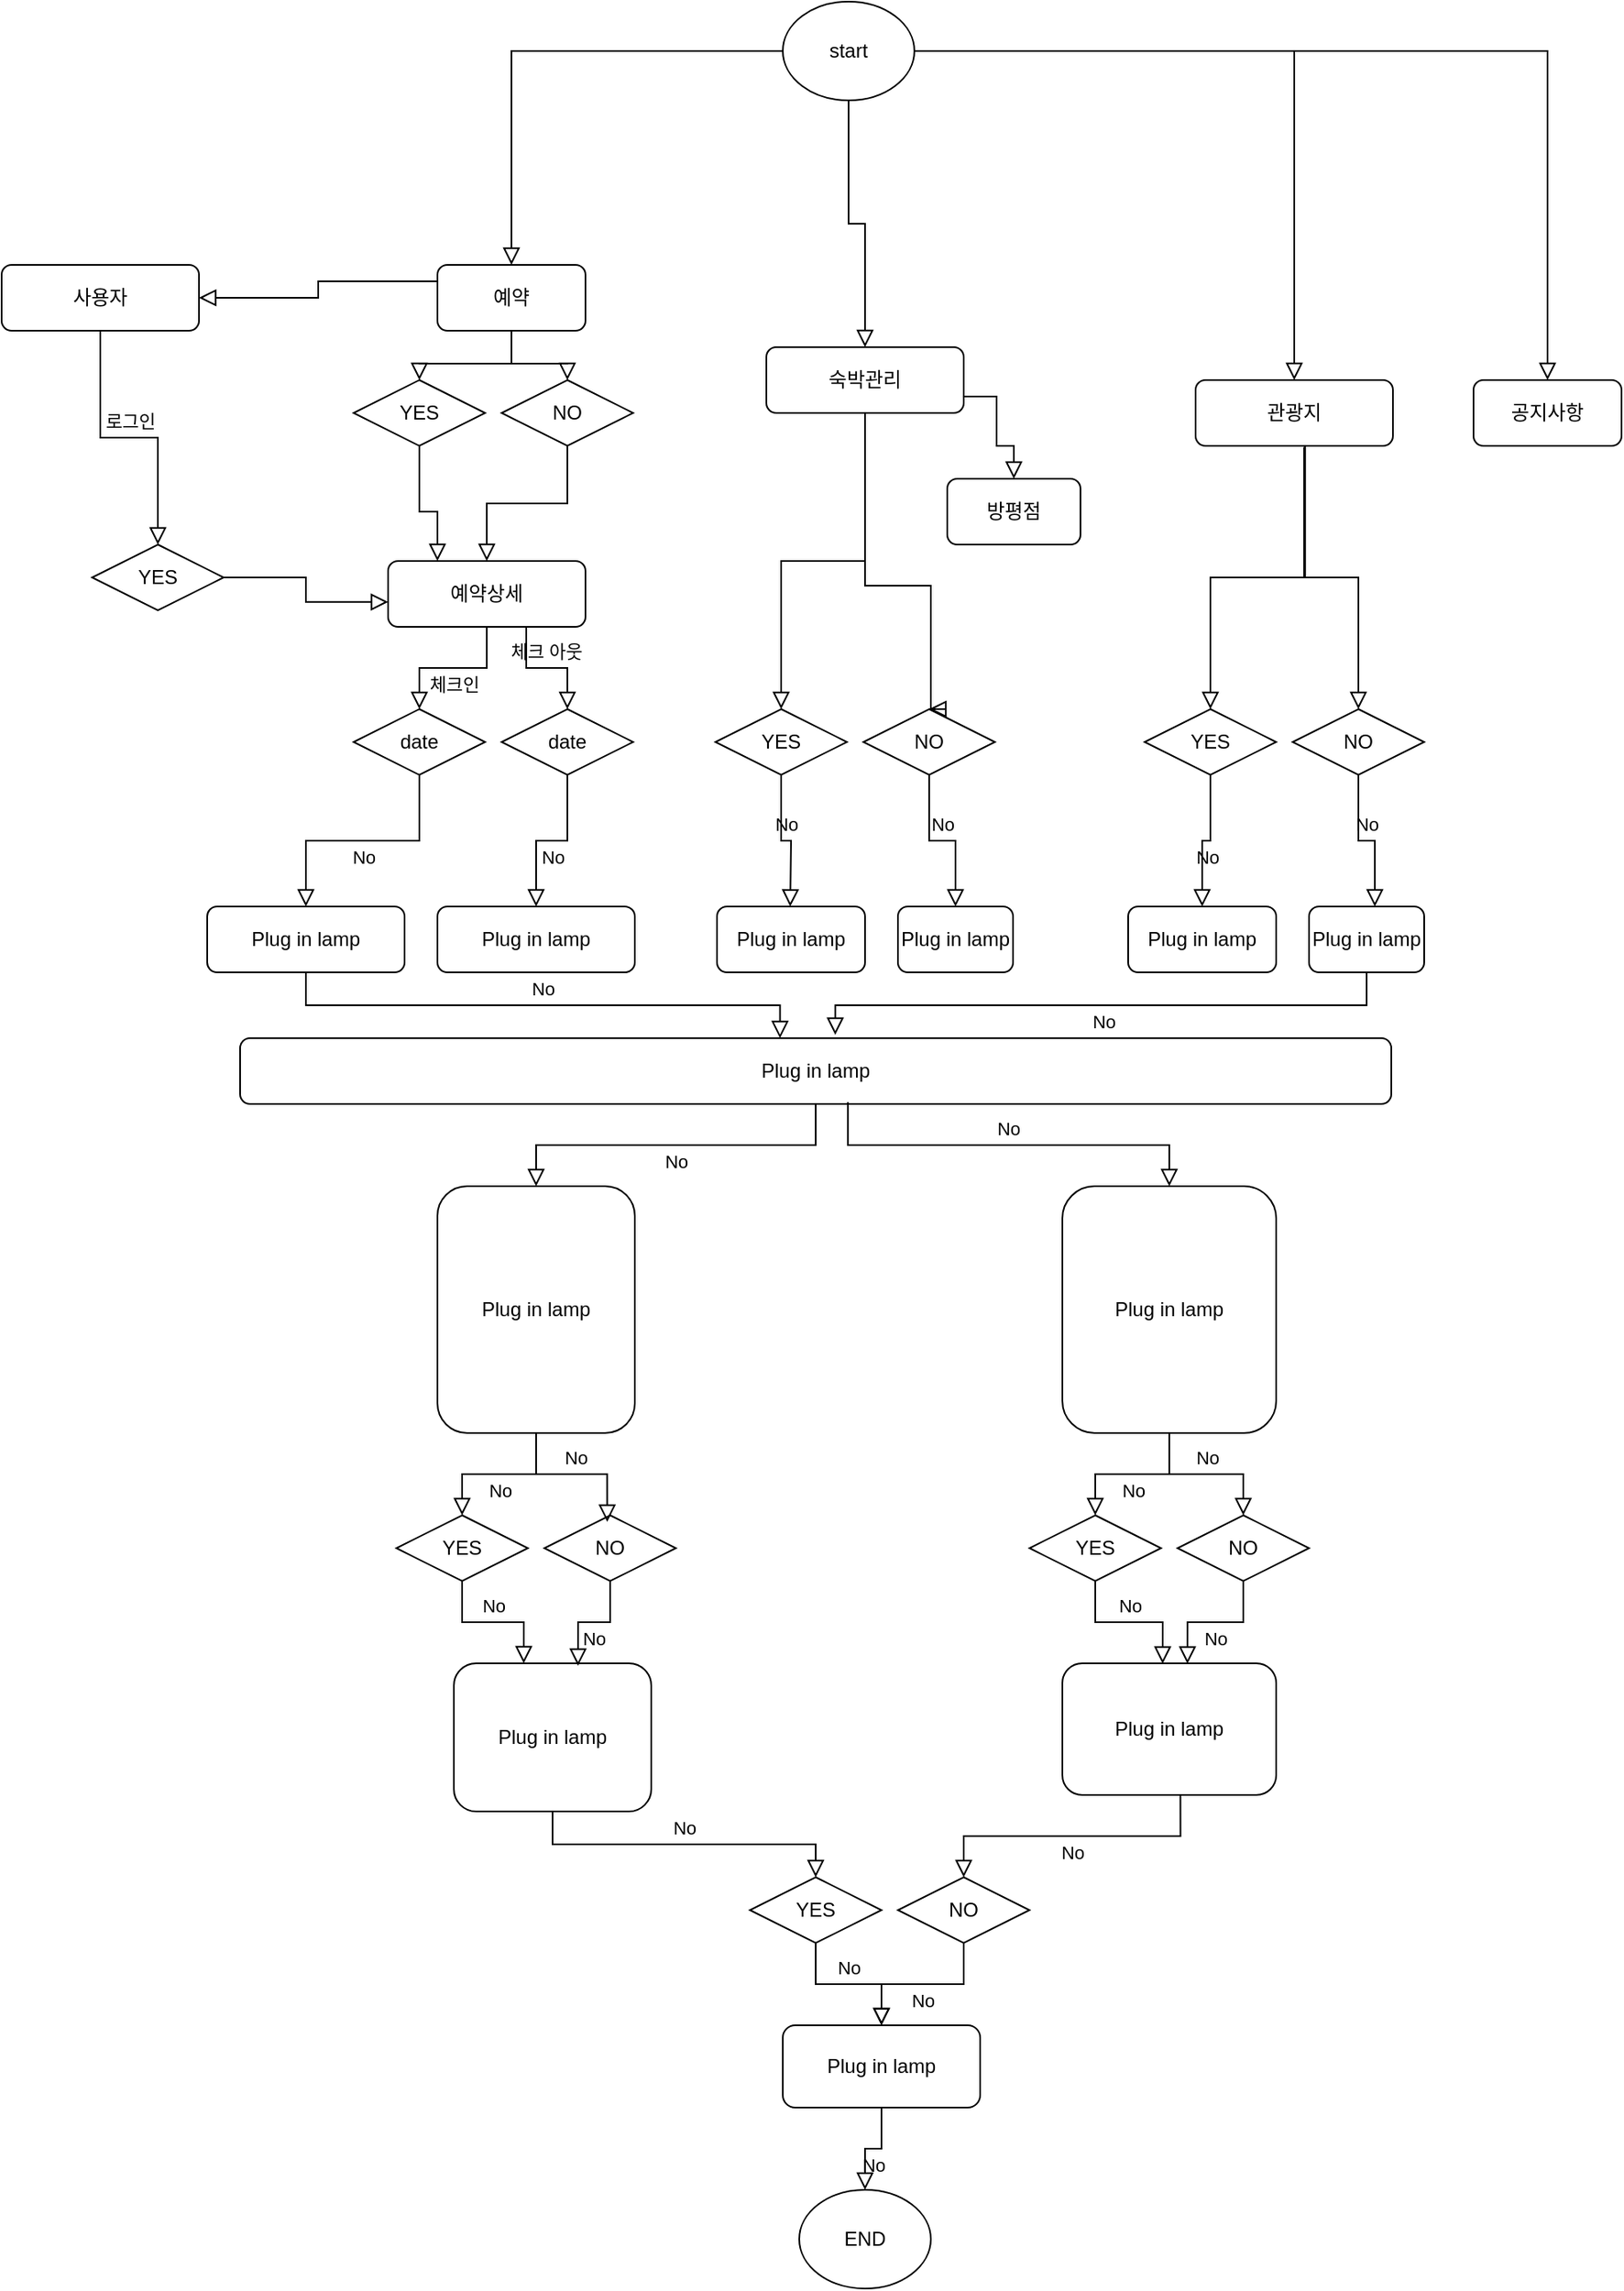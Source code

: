 <mxfile version="26.2.2">
  <diagram id="C5RBs43oDa-KdzZeNtuy" name="Page-1">
    <mxGraphModel dx="1488" dy="2098" grid="1" gridSize="10" guides="1" tooltips="1" connect="1" arrows="1" fold="1" page="1" pageScale="1" pageWidth="827" pageHeight="1169" math="0" shadow="0">
      <root>
        <mxCell id="WIyWlLk6GJQsqaUBKTNV-0" />
        <mxCell id="WIyWlLk6GJQsqaUBKTNV-1" parent="WIyWlLk6GJQsqaUBKTNV-0" />
        <mxCell id="WIyWlLk6GJQsqaUBKTNV-2" value="" style="rounded=0;html=1;jettySize=auto;orthogonalLoop=1;fontSize=11;endArrow=block;endFill=0;endSize=8;strokeWidth=1;shadow=0;labelBackgroundColor=none;edgeStyle=orthogonalEdgeStyle;exitX=0.5;exitY=1;exitDx=0;exitDy=0;entryX=0.5;entryY=0;entryDx=0;entryDy=0;" parent="WIyWlLk6GJQsqaUBKTNV-1" source="JQ25or3T34VrHP6iVkMS-8" target="JQ25or3T34VrHP6iVkMS-5" edge="1">
          <mxGeometry relative="1" as="geometry" />
        </mxCell>
        <mxCell id="WIyWlLk6GJQsqaUBKTNV-5" value="체크인" style="edgeStyle=orthogonalEdgeStyle;rounded=0;html=1;jettySize=auto;orthogonalLoop=1;fontSize=11;endArrow=block;endFill=0;endSize=8;strokeWidth=1;shadow=0;labelBackgroundColor=none;exitX=0.5;exitY=1;exitDx=0;exitDy=0;entryX=0.5;entryY=0;entryDx=0;entryDy=0;" parent="WIyWlLk6GJQsqaUBKTNV-1" source="JQ25or3T34VrHP6iVkMS-7" target="JQ25or3T34VrHP6iVkMS-2" edge="1">
          <mxGeometry y="10" relative="1" as="geometry">
            <mxPoint as="offset" />
          </mxGeometry>
        </mxCell>
        <mxCell id="WIyWlLk6GJQsqaUBKTNV-7" value="Plug in lamp" style="rounded=1;whiteSpace=wrap;html=1;fontSize=12;glass=0;strokeWidth=1;shadow=0;" parent="WIyWlLk6GJQsqaUBKTNV-1" vertex="1">
          <mxGeometry x="30" y="50" width="120" height="40" as="geometry" />
        </mxCell>
        <mxCell id="JQ25or3T34VrHP6iVkMS-0" value="start" style="ellipse;whiteSpace=wrap;html=1;" vertex="1" parent="WIyWlLk6GJQsqaUBKTNV-1">
          <mxGeometry x="380" y="-500" width="80" height="60" as="geometry" />
        </mxCell>
        <mxCell id="JQ25or3T34VrHP6iVkMS-7" value="예약상세" style="rounded=1;whiteSpace=wrap;html=1;fontSize=12;glass=0;strokeWidth=1;shadow=0;" vertex="1" parent="WIyWlLk6GJQsqaUBKTNV-1">
          <mxGeometry x="140" y="-160" width="120" height="40" as="geometry" />
        </mxCell>
        <mxCell id="JQ25or3T34VrHP6iVkMS-8" value="숙박관리" style="rounded=1;whiteSpace=wrap;html=1;fontSize=12;glass=0;strokeWidth=1;shadow=0;" vertex="1" parent="WIyWlLk6GJQsqaUBKTNV-1">
          <mxGeometry x="370" y="-290" width="120" height="40" as="geometry" />
        </mxCell>
        <mxCell id="JQ25or3T34VrHP6iVkMS-9" value="관광지" style="rounded=1;whiteSpace=wrap;html=1;fontSize=12;glass=0;strokeWidth=1;shadow=0;" vertex="1" parent="WIyWlLk6GJQsqaUBKTNV-1">
          <mxGeometry x="631" y="-270" width="120" height="40" as="geometry" />
        </mxCell>
        <mxCell id="JQ25or3T34VrHP6iVkMS-13" value="" style="rounded=0;html=1;jettySize=auto;orthogonalLoop=1;fontSize=11;endArrow=block;endFill=0;endSize=8;strokeWidth=1;shadow=0;labelBackgroundColor=none;edgeStyle=orthogonalEdgeStyle;entryX=0.5;entryY=0;entryDx=0;entryDy=0;" edge="1" parent="WIyWlLk6GJQsqaUBKTNV-1" source="JQ25or3T34VrHP6iVkMS-0" target="JQ25or3T34VrHP6iVkMS-8">
          <mxGeometry relative="1" as="geometry">
            <mxPoint x="440" y="-60" as="sourcePoint" />
            <mxPoint x="389" y="-10" as="targetPoint" />
          </mxGeometry>
        </mxCell>
        <mxCell id="JQ25or3T34VrHP6iVkMS-15" value="Plug in lamp" style="rounded=1;whiteSpace=wrap;html=1;fontSize=12;glass=0;strokeWidth=1;shadow=0;" vertex="1" parent="WIyWlLk6GJQsqaUBKTNV-1">
          <mxGeometry x="170" y="50" width="120" height="40" as="geometry" />
        </mxCell>
        <mxCell id="JQ25or3T34VrHP6iVkMS-16" value="Plug in lamp" style="rounded=1;whiteSpace=wrap;html=1;fontSize=12;glass=0;strokeWidth=1;shadow=0;" vertex="1" parent="WIyWlLk6GJQsqaUBKTNV-1">
          <mxGeometry x="450" y="50" width="70" height="40" as="geometry" />
        </mxCell>
        <mxCell id="JQ25or3T34VrHP6iVkMS-17" value="Plug in lamp" style="rounded=1;whiteSpace=wrap;html=1;fontSize=12;glass=0;strokeWidth=1;shadow=0;" vertex="1" parent="WIyWlLk6GJQsqaUBKTNV-1">
          <mxGeometry x="340" y="50" width="90" height="40" as="geometry" />
        </mxCell>
        <mxCell id="JQ25or3T34VrHP6iVkMS-18" value="Plug in lamp" style="rounded=1;whiteSpace=wrap;html=1;fontSize=12;glass=0;strokeWidth=1;shadow=0;" vertex="1" parent="WIyWlLk6GJQsqaUBKTNV-1">
          <mxGeometry x="700" y="50" width="70" height="40" as="geometry" />
        </mxCell>
        <mxCell id="JQ25or3T34VrHP6iVkMS-19" value="Plug in lamp" style="rounded=1;whiteSpace=wrap;html=1;fontSize=12;glass=0;strokeWidth=1;shadow=0;" vertex="1" parent="WIyWlLk6GJQsqaUBKTNV-1">
          <mxGeometry x="590" y="50" width="90" height="40" as="geometry" />
        </mxCell>
        <mxCell id="JQ25or3T34VrHP6iVkMS-2" value="date" style="rhombus;whiteSpace=wrap;html=1;" vertex="1" parent="WIyWlLk6GJQsqaUBKTNV-1">
          <mxGeometry x="119" y="-70" width="80" height="40" as="geometry" />
        </mxCell>
        <mxCell id="JQ25or3T34VrHP6iVkMS-4" value="date" style="rhombus;whiteSpace=wrap;html=1;" vertex="1" parent="WIyWlLk6GJQsqaUBKTNV-1">
          <mxGeometry x="209" y="-70" width="80" height="40" as="geometry" />
        </mxCell>
        <mxCell id="JQ25or3T34VrHP6iVkMS-5" value="YES" style="rhombus;whiteSpace=wrap;html=1;" vertex="1" parent="WIyWlLk6GJQsqaUBKTNV-1">
          <mxGeometry x="339" y="-70" width="80" height="40" as="geometry" />
        </mxCell>
        <mxCell id="JQ25or3T34VrHP6iVkMS-6" value="NO" style="rhombus;whiteSpace=wrap;html=1;" vertex="1" parent="WIyWlLk6GJQsqaUBKTNV-1">
          <mxGeometry x="429" y="-70" width="80" height="40" as="geometry" />
        </mxCell>
        <mxCell id="JQ25or3T34VrHP6iVkMS-10" value="YES" style="rhombus;whiteSpace=wrap;html=1;" vertex="1" parent="WIyWlLk6GJQsqaUBKTNV-1">
          <mxGeometry x="600" y="-70" width="80" height="40" as="geometry" />
        </mxCell>
        <mxCell id="JQ25or3T34VrHP6iVkMS-11" value="NO" style="rhombus;whiteSpace=wrap;html=1;" vertex="1" parent="WIyWlLk6GJQsqaUBKTNV-1">
          <mxGeometry x="690" y="-70" width="80" height="40" as="geometry" />
        </mxCell>
        <mxCell id="JQ25or3T34VrHP6iVkMS-21" value="Plug in lamp" style="rounded=1;whiteSpace=wrap;html=1;fontSize=12;glass=0;strokeWidth=1;shadow=0;" vertex="1" parent="WIyWlLk6GJQsqaUBKTNV-1">
          <mxGeometry x="50" y="130" width="700" height="40" as="geometry" />
        </mxCell>
        <mxCell id="JQ25or3T34VrHP6iVkMS-22" value="Plug in lamp" style="rounded=1;whiteSpace=wrap;html=1;fontSize=12;glass=0;strokeWidth=1;shadow=0;" vertex="1" parent="WIyWlLk6GJQsqaUBKTNV-1">
          <mxGeometry x="170" y="220" width="120" height="150" as="geometry" />
        </mxCell>
        <mxCell id="JQ25or3T34VrHP6iVkMS-23" value="Plug in lamp" style="rounded=1;whiteSpace=wrap;html=1;fontSize=12;glass=0;strokeWidth=1;shadow=0;" vertex="1" parent="WIyWlLk6GJQsqaUBKTNV-1">
          <mxGeometry x="550" y="220" width="130" height="150" as="geometry" />
        </mxCell>
        <mxCell id="JQ25or3T34VrHP6iVkMS-24" value="YES" style="rhombus;whiteSpace=wrap;html=1;" vertex="1" parent="WIyWlLk6GJQsqaUBKTNV-1">
          <mxGeometry x="145" y="420" width="80" height="40" as="geometry" />
        </mxCell>
        <mxCell id="JQ25or3T34VrHP6iVkMS-25" value="NO" style="rhombus;whiteSpace=wrap;html=1;" vertex="1" parent="WIyWlLk6GJQsqaUBKTNV-1">
          <mxGeometry x="235" y="420" width="80" height="40" as="geometry" />
        </mxCell>
        <mxCell id="JQ25or3T34VrHP6iVkMS-28" value="YES" style="rhombus;whiteSpace=wrap;html=1;" vertex="1" parent="WIyWlLk6GJQsqaUBKTNV-1">
          <mxGeometry x="530" y="420" width="80" height="40" as="geometry" />
        </mxCell>
        <mxCell id="JQ25or3T34VrHP6iVkMS-29" value="NO" style="rhombus;whiteSpace=wrap;html=1;" vertex="1" parent="WIyWlLk6GJQsqaUBKTNV-1">
          <mxGeometry x="620" y="420" width="80" height="40" as="geometry" />
        </mxCell>
        <mxCell id="JQ25or3T34VrHP6iVkMS-30" value="Plug in lamp" style="rounded=1;whiteSpace=wrap;html=1;fontSize=12;glass=0;strokeWidth=1;shadow=0;" vertex="1" parent="WIyWlLk6GJQsqaUBKTNV-1">
          <mxGeometry x="180" y="510" width="120" height="90" as="geometry" />
        </mxCell>
        <mxCell id="JQ25or3T34VrHP6iVkMS-31" value="Plug in lamp" style="rounded=1;whiteSpace=wrap;html=1;fontSize=12;glass=0;strokeWidth=1;shadow=0;" vertex="1" parent="WIyWlLk6GJQsqaUBKTNV-1">
          <mxGeometry x="550" y="510" width="130" height="80" as="geometry" />
        </mxCell>
        <mxCell id="JQ25or3T34VrHP6iVkMS-32" value="YES" style="rhombus;whiteSpace=wrap;html=1;" vertex="1" parent="WIyWlLk6GJQsqaUBKTNV-1">
          <mxGeometry x="360" y="640" width="80" height="40" as="geometry" />
        </mxCell>
        <mxCell id="JQ25or3T34VrHP6iVkMS-33" value="NO" style="rhombus;whiteSpace=wrap;html=1;" vertex="1" parent="WIyWlLk6GJQsqaUBKTNV-1">
          <mxGeometry x="450" y="640" width="80" height="40" as="geometry" />
        </mxCell>
        <mxCell id="JQ25or3T34VrHP6iVkMS-34" value="END" style="ellipse;whiteSpace=wrap;html=1;" vertex="1" parent="WIyWlLk6GJQsqaUBKTNV-1">
          <mxGeometry x="390" y="830" width="80" height="60" as="geometry" />
        </mxCell>
        <mxCell id="JQ25or3T34VrHP6iVkMS-35" value="No" style="edgeStyle=orthogonalEdgeStyle;rounded=0;html=1;jettySize=auto;orthogonalLoop=1;fontSize=11;endArrow=block;endFill=0;endSize=8;strokeWidth=1;shadow=0;labelBackgroundColor=none;exitX=0.5;exitY=1;exitDx=0;exitDy=0;entryX=0.5;entryY=0;entryDx=0;entryDy=0;" edge="1" parent="WIyWlLk6GJQsqaUBKTNV-1" source="JQ25or3T34VrHP6iVkMS-2" target="WIyWlLk6GJQsqaUBKTNV-7">
          <mxGeometry y="10" relative="1" as="geometry">
            <mxPoint as="offset" />
            <mxPoint x="210" y="-60" as="sourcePoint" />
            <mxPoint x="169" y="-10" as="targetPoint" />
          </mxGeometry>
        </mxCell>
        <mxCell id="JQ25or3T34VrHP6iVkMS-36" value="No" style="edgeStyle=orthogonalEdgeStyle;rounded=0;html=1;jettySize=auto;orthogonalLoop=1;fontSize=11;endArrow=block;endFill=0;endSize=8;strokeWidth=1;shadow=0;labelBackgroundColor=none;exitX=0.5;exitY=1;exitDx=0;exitDy=0;entryX=0.5;entryY=0;entryDx=0;entryDy=0;" edge="1" parent="WIyWlLk6GJQsqaUBKTNV-1" source="JQ25or3T34VrHP6iVkMS-4" target="JQ25or3T34VrHP6iVkMS-15">
          <mxGeometry y="10" relative="1" as="geometry">
            <mxPoint as="offset" />
            <mxPoint x="169" y="30" as="sourcePoint" />
            <mxPoint x="100" y="60" as="targetPoint" />
            <Array as="points">
              <mxPoint x="249" y="10" />
              <mxPoint x="230" y="10" />
            </Array>
          </mxGeometry>
        </mxCell>
        <mxCell id="JQ25or3T34VrHP6iVkMS-37" value="No" style="edgeStyle=orthogonalEdgeStyle;rounded=0;html=1;jettySize=auto;orthogonalLoop=1;fontSize=11;endArrow=block;endFill=0;endSize=8;strokeWidth=1;shadow=0;labelBackgroundColor=none;exitX=0.5;exitY=1;exitDx=0;exitDy=0;entryX=0.5;entryY=0;entryDx=0;entryDy=0;" edge="1" parent="WIyWlLk6GJQsqaUBKTNV-1" source="JQ25or3T34VrHP6iVkMS-6" target="JQ25or3T34VrHP6iVkMS-16">
          <mxGeometry y="10" relative="1" as="geometry">
            <mxPoint as="offset" />
            <mxPoint x="259" y="-20" as="sourcePoint" />
            <mxPoint x="240" y="60" as="targetPoint" />
          </mxGeometry>
        </mxCell>
        <mxCell id="JQ25or3T34VrHP6iVkMS-40" value="No" style="edgeStyle=orthogonalEdgeStyle;rounded=0;html=1;jettySize=auto;orthogonalLoop=1;fontSize=11;endArrow=block;endFill=0;endSize=8;strokeWidth=1;shadow=0;labelBackgroundColor=none;entryX=0.5;entryY=0;entryDx=0;entryDy=0;" edge="1" parent="WIyWlLk6GJQsqaUBKTNV-1" source="JQ25or3T34VrHP6iVkMS-5">
          <mxGeometry y="10" relative="1" as="geometry">
            <mxPoint as="offset" />
            <mxPoint x="368.5" y="-29" as="sourcePoint" />
            <mxPoint x="384.5" y="50" as="targetPoint" />
          </mxGeometry>
        </mxCell>
        <mxCell id="JQ25or3T34VrHP6iVkMS-41" value="" style="rounded=0;html=1;jettySize=auto;orthogonalLoop=1;fontSize=11;endArrow=block;endFill=0;endSize=8;strokeWidth=1;shadow=0;labelBackgroundColor=none;edgeStyle=orthogonalEdgeStyle;exitX=0.5;exitY=1;exitDx=0;exitDy=0;entryX=0.5;entryY=0;entryDx=0;entryDy=0;" edge="1" parent="WIyWlLk6GJQsqaUBKTNV-1" source="JQ25or3T34VrHP6iVkMS-8" target="JQ25or3T34VrHP6iVkMS-6">
          <mxGeometry relative="1" as="geometry">
            <mxPoint x="440" y="-110" as="sourcePoint" />
            <mxPoint x="389" y="-60" as="targetPoint" />
            <Array as="points">
              <mxPoint x="430" y="-145" />
              <mxPoint x="470" y="-145" />
              <mxPoint x="470" y="-70" />
            </Array>
          </mxGeometry>
        </mxCell>
        <mxCell id="JQ25or3T34VrHP6iVkMS-43" value="" style="rounded=0;html=1;jettySize=auto;orthogonalLoop=1;fontSize=11;endArrow=block;endFill=0;endSize=8;strokeWidth=1;shadow=0;labelBackgroundColor=none;edgeStyle=orthogonalEdgeStyle;exitX=0.55;exitY=1.02;exitDx=0;exitDy=0;entryX=0.5;entryY=0;entryDx=0;entryDy=0;exitPerimeter=0;" edge="1" parent="WIyWlLk6GJQsqaUBKTNV-1" source="JQ25or3T34VrHP6iVkMS-9" target="JQ25or3T34VrHP6iVkMS-10">
          <mxGeometry relative="1" as="geometry">
            <mxPoint x="696.75" y="-110" as="sourcePoint" />
            <mxPoint x="645.75" y="-60" as="targetPoint" />
          </mxGeometry>
        </mxCell>
        <mxCell id="JQ25or3T34VrHP6iVkMS-50" value="No" style="edgeStyle=orthogonalEdgeStyle;rounded=0;html=1;jettySize=auto;orthogonalLoop=1;fontSize=11;endArrow=block;endFill=0;endSize=8;strokeWidth=1;shadow=0;labelBackgroundColor=none;exitX=0.5;exitY=1;exitDx=0;exitDy=0;entryX=0.5;entryY=0;entryDx=0;entryDy=0;" edge="1" parent="WIyWlLk6GJQsqaUBKTNV-1" source="JQ25or3T34VrHP6iVkMS-10" target="JQ25or3T34VrHP6iVkMS-19">
          <mxGeometry y="10" relative="1" as="geometry">
            <mxPoint as="offset" />
            <mxPoint x="669" y="-20" as="sourcePoint" />
            <mxPoint x="600" y="60" as="targetPoint" />
          </mxGeometry>
        </mxCell>
        <mxCell id="JQ25or3T34VrHP6iVkMS-51" value="No" style="edgeStyle=orthogonalEdgeStyle;rounded=0;html=1;jettySize=auto;orthogonalLoop=1;fontSize=11;endArrow=block;endFill=0;endSize=8;strokeWidth=1;shadow=0;labelBackgroundColor=none;exitX=0.5;exitY=1;exitDx=0;exitDy=0;entryX=0.5;entryY=0;entryDx=0;entryDy=0;" edge="1" parent="WIyWlLk6GJQsqaUBKTNV-1" source="JQ25or3T34VrHP6iVkMS-11">
          <mxGeometry y="10" relative="1" as="geometry">
            <mxPoint as="offset" />
            <mxPoint x="730" y="-40" as="sourcePoint" />
            <mxPoint x="740" y="50" as="targetPoint" />
            <Array as="points">
              <mxPoint x="730" y="10" />
              <mxPoint x="740" y="10" />
            </Array>
          </mxGeometry>
        </mxCell>
        <mxCell id="JQ25or3T34VrHP6iVkMS-52" value="" style="rounded=0;html=1;jettySize=auto;orthogonalLoop=1;fontSize=11;endArrow=block;endFill=0;endSize=8;strokeWidth=1;shadow=0;labelBackgroundColor=none;edgeStyle=orthogonalEdgeStyle;exitX=0.555;exitY=1.009;exitDx=0;exitDy=0;exitPerimeter=0;" edge="1" parent="WIyWlLk6GJQsqaUBKTNV-1" source="JQ25or3T34VrHP6iVkMS-9" target="JQ25or3T34VrHP6iVkMS-11">
          <mxGeometry relative="1" as="geometry">
            <mxPoint x="707" y="-109" as="sourcePoint" />
            <mxPoint x="650" y="-60" as="targetPoint" />
          </mxGeometry>
        </mxCell>
        <mxCell id="JQ25or3T34VrHP6iVkMS-53" value="No" style="edgeStyle=orthogonalEdgeStyle;rounded=0;html=1;jettySize=auto;orthogonalLoop=1;fontSize=11;endArrow=block;endFill=0;endSize=8;strokeWidth=1;shadow=0;labelBackgroundColor=none;exitX=0.5;exitY=1;exitDx=0;exitDy=0;entryX=0.469;entryY=0.001;entryDx=0;entryDy=0;entryPerimeter=0;" edge="1" parent="WIyWlLk6GJQsqaUBKTNV-1" source="WIyWlLk6GJQsqaUBKTNV-7" target="JQ25or3T34VrHP6iVkMS-21">
          <mxGeometry y="10" relative="1" as="geometry">
            <mxPoint as="offset" />
            <mxPoint x="169" y="-20" as="sourcePoint" />
            <mxPoint x="100" y="60" as="targetPoint" />
          </mxGeometry>
        </mxCell>
        <mxCell id="JQ25or3T34VrHP6iVkMS-54" value="No" style="edgeStyle=orthogonalEdgeStyle;rounded=0;html=1;jettySize=auto;orthogonalLoop=1;fontSize=11;endArrow=block;endFill=0;endSize=8;strokeWidth=1;shadow=0;labelBackgroundColor=none;exitX=0.5;exitY=1;exitDx=0;exitDy=0;entryX=0.517;entryY=-0.051;entryDx=0;entryDy=0;entryPerimeter=0;" edge="1" parent="WIyWlLk6GJQsqaUBKTNV-1" source="JQ25or3T34VrHP6iVkMS-18" target="JQ25or3T34VrHP6iVkMS-21">
          <mxGeometry y="10" relative="1" as="geometry">
            <mxPoint as="offset" />
            <mxPoint x="100" y="100" as="sourcePoint" />
            <mxPoint x="388" y="140" as="targetPoint" />
          </mxGeometry>
        </mxCell>
        <mxCell id="JQ25or3T34VrHP6iVkMS-55" value="No" style="edgeStyle=orthogonalEdgeStyle;rounded=0;html=1;jettySize=auto;orthogonalLoop=1;fontSize=11;endArrow=block;endFill=0;endSize=8;strokeWidth=1;shadow=0;labelBackgroundColor=none;exitX=0.5;exitY=1;exitDx=0;exitDy=0;entryX=0.5;entryY=0;entryDx=0;entryDy=0;" edge="1" parent="WIyWlLk6GJQsqaUBKTNV-1" source="JQ25or3T34VrHP6iVkMS-21" target="JQ25or3T34VrHP6iVkMS-22">
          <mxGeometry y="10" relative="1" as="geometry">
            <mxPoint as="offset" />
            <mxPoint x="673" y="240" as="sourcePoint" />
            <mxPoint x="350" y="278" as="targetPoint" />
          </mxGeometry>
        </mxCell>
        <mxCell id="JQ25or3T34VrHP6iVkMS-56" value="No" style="edgeStyle=orthogonalEdgeStyle;rounded=0;html=1;jettySize=auto;orthogonalLoop=1;fontSize=11;endArrow=block;endFill=0;endSize=8;strokeWidth=1;shadow=0;labelBackgroundColor=none;exitX=0.528;exitY=0.972;exitDx=0;exitDy=0;exitPerimeter=0;" edge="1" parent="WIyWlLk6GJQsqaUBKTNV-1" source="JQ25or3T34VrHP6iVkMS-21" target="JQ25or3T34VrHP6iVkMS-23">
          <mxGeometry y="10" relative="1" as="geometry">
            <mxPoint as="offset" />
            <mxPoint x="410" y="180" as="sourcePoint" />
            <mxPoint x="240" y="230" as="targetPoint" />
          </mxGeometry>
        </mxCell>
        <mxCell id="JQ25or3T34VrHP6iVkMS-57" value="No" style="edgeStyle=orthogonalEdgeStyle;rounded=0;html=1;jettySize=auto;orthogonalLoop=1;fontSize=11;endArrow=block;endFill=0;endSize=8;strokeWidth=1;shadow=0;labelBackgroundColor=none;exitX=0.5;exitY=1;exitDx=0;exitDy=0;entryX=0.5;entryY=0;entryDx=0;entryDy=0;" edge="1" parent="WIyWlLk6GJQsqaUBKTNV-1" source="JQ25or3T34VrHP6iVkMS-22" target="JQ25or3T34VrHP6iVkMS-24">
          <mxGeometry y="10" relative="1" as="geometry">
            <mxPoint as="offset" />
            <mxPoint x="395" y="390" as="sourcePoint" />
            <mxPoint x="225" y="440" as="targetPoint" />
          </mxGeometry>
        </mxCell>
        <mxCell id="JQ25or3T34VrHP6iVkMS-58" value="No" style="edgeStyle=orthogonalEdgeStyle;rounded=0;html=1;jettySize=auto;orthogonalLoop=1;fontSize=11;endArrow=block;endFill=0;endSize=8;strokeWidth=1;shadow=0;labelBackgroundColor=none;exitX=0.5;exitY=1;exitDx=0;exitDy=0;entryX=0.5;entryY=0;entryDx=0;entryDy=0;" edge="1" parent="WIyWlLk6GJQsqaUBKTNV-1" source="JQ25or3T34VrHP6iVkMS-23" target="JQ25or3T34VrHP6iVkMS-28">
          <mxGeometry y="10" relative="1" as="geometry">
            <mxPoint as="offset" />
            <mxPoint x="387.24" y="350" as="sourcePoint" />
            <mxPoint x="582.24" y="401" as="targetPoint" />
          </mxGeometry>
        </mxCell>
        <mxCell id="JQ25or3T34VrHP6iVkMS-59" value="No" style="edgeStyle=orthogonalEdgeStyle;rounded=0;html=1;jettySize=auto;orthogonalLoop=1;fontSize=11;endArrow=block;endFill=0;endSize=8;strokeWidth=1;shadow=0;labelBackgroundColor=none;exitX=0.5;exitY=1;exitDx=0;exitDy=0;entryX=0.478;entryY=0.101;entryDx=0;entryDy=0;entryPerimeter=0;" edge="1" parent="WIyWlLk6GJQsqaUBKTNV-1" source="JQ25or3T34VrHP6iVkMS-22" target="JQ25or3T34VrHP6iVkMS-25">
          <mxGeometry y="10" relative="1" as="geometry">
            <mxPoint as="offset" />
            <mxPoint x="240" y="380" as="sourcePoint" />
            <mxPoint x="195" y="430" as="targetPoint" />
          </mxGeometry>
        </mxCell>
        <mxCell id="JQ25or3T34VrHP6iVkMS-60" value="No" style="edgeStyle=orthogonalEdgeStyle;rounded=0;html=1;jettySize=auto;orthogonalLoop=1;fontSize=11;endArrow=block;endFill=0;endSize=8;strokeWidth=1;shadow=0;labelBackgroundColor=none;exitX=0.5;exitY=1;exitDx=0;exitDy=0;entryX=0.5;entryY=0;entryDx=0;entryDy=0;" edge="1" parent="WIyWlLk6GJQsqaUBKTNV-1" source="JQ25or3T34VrHP6iVkMS-23" target="JQ25or3T34VrHP6iVkMS-29">
          <mxGeometry y="10" relative="1" as="geometry">
            <mxPoint as="offset" />
            <mxPoint x="625" y="380" as="sourcePoint" />
            <mxPoint x="580" y="430" as="targetPoint" />
          </mxGeometry>
        </mxCell>
        <mxCell id="JQ25or3T34VrHP6iVkMS-63" value="No" style="edgeStyle=orthogonalEdgeStyle;rounded=0;html=1;jettySize=auto;orthogonalLoop=1;fontSize=11;endArrow=block;endFill=0;endSize=8;strokeWidth=1;shadow=0;labelBackgroundColor=none;exitX=0.5;exitY=1;exitDx=0;exitDy=0;entryX=0.629;entryY=0.017;entryDx=0;entryDy=0;entryPerimeter=0;" edge="1" parent="WIyWlLk6GJQsqaUBKTNV-1" source="JQ25or3T34VrHP6iVkMS-25" target="JQ25or3T34VrHP6iVkMS-30">
          <mxGeometry y="10" relative="1" as="geometry">
            <mxPoint as="offset" />
            <mxPoint x="195" y="470" as="sourcePoint" />
            <mxPoint x="240" y="510" as="targetPoint" />
          </mxGeometry>
        </mxCell>
        <mxCell id="JQ25or3T34VrHP6iVkMS-66" value="No" style="edgeStyle=orthogonalEdgeStyle;rounded=0;html=1;jettySize=auto;orthogonalLoop=1;fontSize=11;endArrow=block;endFill=0;endSize=8;strokeWidth=1;shadow=0;labelBackgroundColor=none;exitX=0.5;exitY=1;exitDx=0;exitDy=0;entryX=0.469;entryY=0.003;entryDx=0;entryDy=0;entryPerimeter=0;" edge="1" parent="WIyWlLk6GJQsqaUBKTNV-1" source="JQ25or3T34VrHP6iVkMS-28" target="JQ25or3T34VrHP6iVkMS-31">
          <mxGeometry y="10" relative="1" as="geometry">
            <mxPoint as="offset" />
            <mxPoint x="570" y="470" as="sourcePoint" />
            <mxPoint x="615" y="509" as="targetPoint" />
          </mxGeometry>
        </mxCell>
        <mxCell id="JQ25or3T34VrHP6iVkMS-67" value="No" style="edgeStyle=orthogonalEdgeStyle;rounded=0;html=1;jettySize=auto;orthogonalLoop=1;fontSize=11;endArrow=block;endFill=0;endSize=8;strokeWidth=1;shadow=0;labelBackgroundColor=none;exitX=0.5;exitY=1;exitDx=0;exitDy=0;entryX=0.585;entryY=0.003;entryDx=0;entryDy=0;entryPerimeter=0;" edge="1" parent="WIyWlLk6GJQsqaUBKTNV-1" source="JQ25or3T34VrHP6iVkMS-29" target="JQ25or3T34VrHP6iVkMS-31">
          <mxGeometry x="0.006" y="10" relative="1" as="geometry">
            <mxPoint as="offset" />
            <mxPoint x="660" y="470" as="sourcePoint" />
            <mxPoint x="623" y="500" as="targetPoint" />
          </mxGeometry>
        </mxCell>
        <mxCell id="JQ25or3T34VrHP6iVkMS-68" value="No" style="edgeStyle=orthogonalEdgeStyle;rounded=0;html=1;jettySize=auto;orthogonalLoop=1;fontSize=11;endArrow=block;endFill=0;endSize=8;strokeWidth=1;shadow=0;labelBackgroundColor=none;exitX=0.5;exitY=1;exitDx=0;exitDy=0;entryX=0.354;entryY=0;entryDx=0;entryDy=0;entryPerimeter=0;" edge="1" parent="WIyWlLk6GJQsqaUBKTNV-1" source="JQ25or3T34VrHP6iVkMS-24" target="JQ25or3T34VrHP6iVkMS-30">
          <mxGeometry y="10" relative="1" as="geometry">
            <mxPoint as="offset" />
            <mxPoint x="285" y="470" as="sourcePoint" />
            <mxPoint x="232" y="517" as="targetPoint" />
          </mxGeometry>
        </mxCell>
        <mxCell id="JQ25or3T34VrHP6iVkMS-69" value="No" style="edgeStyle=orthogonalEdgeStyle;rounded=0;html=1;jettySize=auto;orthogonalLoop=1;fontSize=11;endArrow=block;endFill=0;endSize=8;strokeWidth=1;shadow=0;labelBackgroundColor=none;exitX=0.552;exitY=1.003;exitDx=0;exitDy=0;entryX=0.5;entryY=0;entryDx=0;entryDy=0;exitPerimeter=0;" edge="1" parent="WIyWlLk6GJQsqaUBKTNV-1" source="JQ25or3T34VrHP6iVkMS-31" target="JQ25or3T34VrHP6iVkMS-33">
          <mxGeometry y="10" relative="1" as="geometry">
            <mxPoint as="offset" />
            <mxPoint x="285" y="470" as="sourcePoint" />
            <mxPoint x="265" y="522" as="targetPoint" />
          </mxGeometry>
        </mxCell>
        <mxCell id="JQ25or3T34VrHP6iVkMS-70" value="No" style="edgeStyle=orthogonalEdgeStyle;rounded=0;html=1;jettySize=auto;orthogonalLoop=1;fontSize=11;endArrow=block;endFill=0;endSize=8;strokeWidth=1;shadow=0;labelBackgroundColor=none;exitX=0.5;exitY=1;exitDx=0;exitDy=0;" edge="1" parent="WIyWlLk6GJQsqaUBKTNV-1" source="JQ25or3T34VrHP6iVkMS-30" target="JQ25or3T34VrHP6iVkMS-32">
          <mxGeometry y="10" relative="1" as="geometry">
            <mxPoint as="offset" />
            <mxPoint x="632" y="600" as="sourcePoint" />
            <mxPoint x="500" y="650" as="targetPoint" />
          </mxGeometry>
        </mxCell>
        <mxCell id="JQ25or3T34VrHP6iVkMS-71" value="Plug in lamp" style="rounded=1;whiteSpace=wrap;html=1;fontSize=12;glass=0;strokeWidth=1;shadow=0;" vertex="1" parent="WIyWlLk6GJQsqaUBKTNV-1">
          <mxGeometry x="380" y="730" width="120" height="50" as="geometry" />
        </mxCell>
        <mxCell id="JQ25or3T34VrHP6iVkMS-72" value="No" style="edgeStyle=orthogonalEdgeStyle;rounded=0;html=1;jettySize=auto;orthogonalLoop=1;fontSize=11;endArrow=block;endFill=0;endSize=8;strokeWidth=1;shadow=0;labelBackgroundColor=none;exitX=0.5;exitY=1;exitDx=0;exitDy=0;entryX=0.5;entryY=0;entryDx=0;entryDy=0;" edge="1" parent="WIyWlLk6GJQsqaUBKTNV-1" source="JQ25or3T34VrHP6iVkMS-33" target="JQ25or3T34VrHP6iVkMS-71">
          <mxGeometry y="10" relative="1" as="geometry">
            <mxPoint as="offset" />
            <mxPoint x="632" y="600" as="sourcePoint" />
            <mxPoint x="500" y="650" as="targetPoint" />
          </mxGeometry>
        </mxCell>
        <mxCell id="JQ25or3T34VrHP6iVkMS-73" value="No" style="edgeStyle=orthogonalEdgeStyle;rounded=0;html=1;jettySize=auto;orthogonalLoop=1;fontSize=11;endArrow=block;endFill=0;endSize=8;strokeWidth=1;shadow=0;labelBackgroundColor=none;exitX=0.5;exitY=1;exitDx=0;exitDy=0;entryX=0.5;entryY=0;entryDx=0;entryDy=0;" edge="1" parent="WIyWlLk6GJQsqaUBKTNV-1" source="JQ25or3T34VrHP6iVkMS-32" target="JQ25or3T34VrHP6iVkMS-71">
          <mxGeometry y="10" relative="1" as="geometry">
            <mxPoint as="offset" />
            <mxPoint x="500" y="690" as="sourcePoint" />
            <mxPoint x="450" y="740" as="targetPoint" />
          </mxGeometry>
        </mxCell>
        <mxCell id="JQ25or3T34VrHP6iVkMS-74" value="No" style="edgeStyle=orthogonalEdgeStyle;rounded=0;html=1;jettySize=auto;orthogonalLoop=1;fontSize=11;endArrow=block;endFill=0;endSize=8;strokeWidth=1;shadow=0;labelBackgroundColor=none;exitX=0.5;exitY=1;exitDx=0;exitDy=0;entryX=0.5;entryY=0;entryDx=0;entryDy=0;" edge="1" parent="WIyWlLk6GJQsqaUBKTNV-1" source="JQ25or3T34VrHP6iVkMS-71" target="JQ25or3T34VrHP6iVkMS-34">
          <mxGeometry y="10" relative="1" as="geometry">
            <mxPoint as="offset" />
            <mxPoint x="500" y="690" as="sourcePoint" />
            <mxPoint x="450" y="740" as="targetPoint" />
          </mxGeometry>
        </mxCell>
        <mxCell id="JQ25or3T34VrHP6iVkMS-75" value="" style="rounded=0;html=1;jettySize=auto;orthogonalLoop=1;fontSize=11;endArrow=block;endFill=0;endSize=8;strokeWidth=1;shadow=0;labelBackgroundColor=none;edgeStyle=orthogonalEdgeStyle;entryX=0.5;entryY=0;entryDx=0;entryDy=0;exitX=1;exitY=0.5;exitDx=0;exitDy=0;" edge="1" parent="WIyWlLk6GJQsqaUBKTNV-1" source="JQ25or3T34VrHP6iVkMS-0" target="JQ25or3T34VrHP6iVkMS-9">
          <mxGeometry relative="1" as="geometry">
            <mxPoint x="430" y="-190" as="sourcePoint" />
            <mxPoint x="440" y="-150" as="targetPoint" />
          </mxGeometry>
        </mxCell>
        <mxCell id="JQ25or3T34VrHP6iVkMS-76" value="" style="rounded=0;html=1;jettySize=auto;orthogonalLoop=1;fontSize=11;endArrow=block;endFill=0;endSize=8;strokeWidth=1;shadow=0;labelBackgroundColor=none;edgeStyle=orthogonalEdgeStyle;entryX=0.5;entryY=0;entryDx=0;entryDy=0;exitX=0;exitY=0.5;exitDx=0;exitDy=0;" edge="1" parent="WIyWlLk6GJQsqaUBKTNV-1" source="JQ25or3T34VrHP6iVkMS-0" target="JQ25or3T34VrHP6iVkMS-80">
          <mxGeometry relative="1" as="geometry">
            <mxPoint x="470" y="-220" as="sourcePoint" />
            <mxPoint x="701" y="-150" as="targetPoint" />
          </mxGeometry>
        </mxCell>
        <mxCell id="JQ25or3T34VrHP6iVkMS-77" value="NO" style="rhombus;whiteSpace=wrap;html=1;" vertex="1" parent="WIyWlLk6GJQsqaUBKTNV-1">
          <mxGeometry x="209" y="-270" width="80" height="40" as="geometry" />
        </mxCell>
        <mxCell id="JQ25or3T34VrHP6iVkMS-78" value="YES" style="rhombus;whiteSpace=wrap;html=1;" vertex="1" parent="WIyWlLk6GJQsqaUBKTNV-1">
          <mxGeometry x="119" y="-270" width="80" height="40" as="geometry" />
        </mxCell>
        <mxCell id="JQ25or3T34VrHP6iVkMS-79" value="" style="rounded=0;html=1;jettySize=auto;orthogonalLoop=1;fontSize=11;endArrow=block;endFill=0;endSize=8;strokeWidth=1;shadow=0;labelBackgroundColor=none;edgeStyle=orthogonalEdgeStyle;exitX=0.5;exitY=1;exitDx=0;exitDy=0;" edge="1" source="JQ25or3T34VrHP6iVkMS-80" target="JQ25or3T34VrHP6iVkMS-77" parent="WIyWlLk6GJQsqaUBKTNV-1">
          <mxGeometry relative="1" as="geometry">
            <mxPoint x="440" y="-310" as="sourcePoint" />
            <mxPoint x="479" y="-260" as="targetPoint" />
          </mxGeometry>
        </mxCell>
        <mxCell id="JQ25or3T34VrHP6iVkMS-80" value="예약" style="rounded=1;whiteSpace=wrap;html=1;fontSize=12;glass=0;strokeWidth=1;shadow=0;" vertex="1" parent="WIyWlLk6GJQsqaUBKTNV-1">
          <mxGeometry x="170" y="-340" width="90" height="40" as="geometry" />
        </mxCell>
        <mxCell id="JQ25or3T34VrHP6iVkMS-81" value="" style="rounded=0;html=1;jettySize=auto;orthogonalLoop=1;fontSize=11;endArrow=block;endFill=0;endSize=8;strokeWidth=1;shadow=0;labelBackgroundColor=none;edgeStyle=orthogonalEdgeStyle;entryX=0.5;entryY=0;entryDx=0;entryDy=0;exitX=0.5;exitY=1;exitDx=0;exitDy=0;" edge="1" parent="WIyWlLk6GJQsqaUBKTNV-1" source="JQ25or3T34VrHP6iVkMS-80" target="JQ25or3T34VrHP6iVkMS-78">
          <mxGeometry relative="1" as="geometry">
            <mxPoint x="390" y="-370" as="sourcePoint" />
            <mxPoint x="210" y="-330" as="targetPoint" />
          </mxGeometry>
        </mxCell>
        <mxCell id="JQ25or3T34VrHP6iVkMS-82" value="" style="rounded=0;html=1;jettySize=auto;orthogonalLoop=1;fontSize=11;endArrow=block;endFill=0;endSize=8;strokeWidth=1;shadow=0;labelBackgroundColor=none;edgeStyle=orthogonalEdgeStyle;exitX=0.5;exitY=1;exitDx=0;exitDy=0;entryX=0.5;entryY=0;entryDx=0;entryDy=0;" edge="1" parent="WIyWlLk6GJQsqaUBKTNV-1" source="JQ25or3T34VrHP6iVkMS-77" target="JQ25or3T34VrHP6iVkMS-7">
          <mxGeometry relative="1" as="geometry">
            <mxPoint x="210" y="-290" as="sourcePoint" />
            <mxPoint x="259" y="-260" as="targetPoint" />
            <Array as="points">
              <mxPoint x="249" y="-195" />
              <mxPoint x="200" y="-195" />
            </Array>
          </mxGeometry>
        </mxCell>
        <mxCell id="JQ25or3T34VrHP6iVkMS-86" value="방평점" style="rounded=1;whiteSpace=wrap;html=1;fontSize=12;glass=0;strokeWidth=1;shadow=0;" vertex="1" parent="WIyWlLk6GJQsqaUBKTNV-1">
          <mxGeometry x="480" y="-210" width="81" height="40" as="geometry" />
        </mxCell>
        <mxCell id="JQ25or3T34VrHP6iVkMS-88" value="" style="rounded=0;html=1;jettySize=auto;orthogonalLoop=1;fontSize=11;endArrow=block;endFill=0;endSize=8;strokeWidth=1;shadow=0;labelBackgroundColor=none;edgeStyle=orthogonalEdgeStyle;exitX=1;exitY=0.75;exitDx=0;exitDy=0;entryX=0.5;entryY=0;entryDx=0;entryDy=0;" edge="1" parent="WIyWlLk6GJQsqaUBKTNV-1" source="JQ25or3T34VrHP6iVkMS-8" target="JQ25or3T34VrHP6iVkMS-86">
          <mxGeometry relative="1" as="geometry">
            <mxPoint x="440" y="-210" as="sourcePoint" />
            <mxPoint x="479" y="-60" as="targetPoint" />
            <Array as="points">
              <mxPoint x="510" y="-260" />
              <mxPoint x="510" y="-230" />
              <mxPoint x="521" y="-230" />
            </Array>
          </mxGeometry>
        </mxCell>
        <mxCell id="JQ25or3T34VrHP6iVkMS-89" value="사용자" style="rounded=1;whiteSpace=wrap;html=1;fontSize=12;glass=0;strokeWidth=1;shadow=0;" vertex="1" parent="WIyWlLk6GJQsqaUBKTNV-1">
          <mxGeometry x="-95" y="-340" width="120" height="40" as="geometry" />
        </mxCell>
        <mxCell id="JQ25or3T34VrHP6iVkMS-90" value="" style="rounded=0;html=1;jettySize=auto;orthogonalLoop=1;fontSize=11;endArrow=block;endFill=0;endSize=8;strokeWidth=1;shadow=0;labelBackgroundColor=none;edgeStyle=orthogonalEdgeStyle;entryX=1;entryY=0.5;entryDx=0;entryDy=0;exitX=0;exitY=0.25;exitDx=0;exitDy=0;" edge="1" parent="WIyWlLk6GJQsqaUBKTNV-1" source="JQ25or3T34VrHP6iVkMS-80" target="JQ25or3T34VrHP6iVkMS-89">
          <mxGeometry relative="1" as="geometry">
            <mxPoint x="390" y="-370" as="sourcePoint" />
            <mxPoint x="210" y="-330" as="targetPoint" />
          </mxGeometry>
        </mxCell>
        <mxCell id="JQ25or3T34VrHP6iVkMS-91" value="공지사항" style="rounded=1;whiteSpace=wrap;html=1;fontSize=12;glass=0;strokeWidth=1;shadow=0;" vertex="1" parent="WIyWlLk6GJQsqaUBKTNV-1">
          <mxGeometry x="800" y="-270" width="90" height="40" as="geometry" />
        </mxCell>
        <mxCell id="JQ25or3T34VrHP6iVkMS-92" value="" style="rounded=0;html=1;jettySize=auto;orthogonalLoop=1;fontSize=11;endArrow=block;endFill=0;endSize=8;strokeWidth=1;shadow=0;labelBackgroundColor=none;edgeStyle=orthogonalEdgeStyle;entryX=0.5;entryY=0;entryDx=0;entryDy=0;exitX=1;exitY=0.5;exitDx=0;exitDy=0;" edge="1" parent="WIyWlLk6GJQsqaUBKTNV-1" source="JQ25or3T34VrHP6iVkMS-0" target="JQ25or3T34VrHP6iVkMS-91">
          <mxGeometry relative="1" as="geometry">
            <mxPoint x="470" y="-370" as="sourcePoint" />
            <mxPoint x="701" y="-260" as="targetPoint" />
          </mxGeometry>
        </mxCell>
        <mxCell id="JQ25or3T34VrHP6iVkMS-93" value="" style="rounded=0;html=1;jettySize=auto;orthogonalLoop=1;fontSize=11;endArrow=block;endFill=0;endSize=8;strokeWidth=1;shadow=0;labelBackgroundColor=none;edgeStyle=orthogonalEdgeStyle;exitX=0.5;exitY=1;exitDx=0;exitDy=0;entryX=0.25;entryY=0;entryDx=0;entryDy=0;" edge="1" parent="WIyWlLk6GJQsqaUBKTNV-1" source="JQ25or3T34VrHP6iVkMS-78" target="JQ25or3T34VrHP6iVkMS-7">
          <mxGeometry relative="1" as="geometry">
            <mxPoint x="259" y="-220" as="sourcePoint" />
            <mxPoint x="180" y="-190" as="targetPoint" />
            <Array as="points">
              <mxPoint x="159" y="-190" />
              <mxPoint x="170" y="-190" />
            </Array>
          </mxGeometry>
        </mxCell>
        <mxCell id="JQ25or3T34VrHP6iVkMS-94" value="로그인" style="edgeStyle=orthogonalEdgeStyle;rounded=0;html=1;jettySize=auto;orthogonalLoop=1;fontSize=11;endArrow=block;endFill=0;endSize=8;strokeWidth=1;shadow=0;labelBackgroundColor=none;exitX=0.5;exitY=1;exitDx=0;exitDy=0;entryX=0.5;entryY=0;entryDx=0;entryDy=0;" edge="1" parent="WIyWlLk6GJQsqaUBKTNV-1" target="JQ25or3T34VrHP6iVkMS-95" source="JQ25or3T34VrHP6iVkMS-89">
          <mxGeometry y="10" relative="1" as="geometry">
            <mxPoint as="offset" />
            <mxPoint x="-39" y="-235" as="sourcePoint" />
          </mxGeometry>
        </mxCell>
        <mxCell id="JQ25or3T34VrHP6iVkMS-95" value="YES" style="rhombus;whiteSpace=wrap;html=1;" vertex="1" parent="WIyWlLk6GJQsqaUBKTNV-1">
          <mxGeometry x="-40" y="-170" width="80" height="40" as="geometry" />
        </mxCell>
        <mxCell id="JQ25or3T34VrHP6iVkMS-99" value="" style="rounded=0;html=1;jettySize=auto;orthogonalLoop=1;fontSize=11;endArrow=block;endFill=0;endSize=8;strokeWidth=1;shadow=0;labelBackgroundColor=none;edgeStyle=orthogonalEdgeStyle;exitX=1;exitY=0.5;exitDx=0;exitDy=0;entryX=0;entryY=0.622;entryDx=0;entryDy=0;entryPerimeter=0;" edge="1" parent="WIyWlLk6GJQsqaUBKTNV-1" source="JQ25or3T34VrHP6iVkMS-95" target="JQ25or3T34VrHP6iVkMS-7">
          <mxGeometry relative="1" as="geometry">
            <mxPoint x="-18" y="-290" as="sourcePoint" />
            <mxPoint x="100" y="-150" as="targetPoint" />
          </mxGeometry>
        </mxCell>
        <mxCell id="JQ25or3T34VrHP6iVkMS-101" value="체크 아웃" style="edgeStyle=orthogonalEdgeStyle;rounded=0;html=1;jettySize=auto;orthogonalLoop=1;fontSize=11;endArrow=block;endFill=0;endSize=8;strokeWidth=1;shadow=0;labelBackgroundColor=none;exitX=0.7;exitY=0.988;exitDx=0;exitDy=0;entryX=0.5;entryY=0;entryDx=0;entryDy=0;exitPerimeter=0;" edge="1" parent="WIyWlLk6GJQsqaUBKTNV-1" source="JQ25or3T34VrHP6iVkMS-7" target="JQ25or3T34VrHP6iVkMS-4">
          <mxGeometry y="10" relative="1" as="geometry">
            <mxPoint as="offset" />
            <mxPoint x="210" y="-110" as="sourcePoint" />
            <mxPoint x="169" y="-60" as="targetPoint" />
          </mxGeometry>
        </mxCell>
      </root>
    </mxGraphModel>
  </diagram>
</mxfile>
